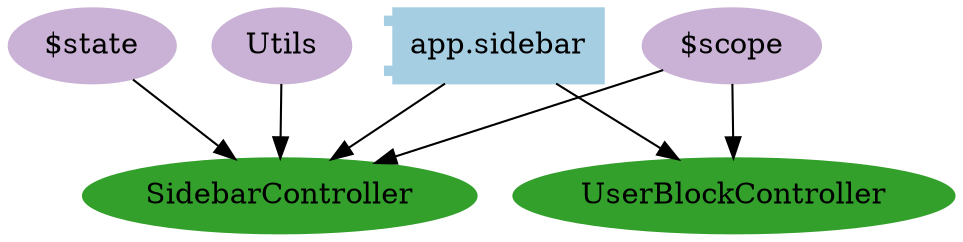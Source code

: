 digraph dependencies {
  node[shape="component",style="filled",colorscheme=paired12]


    node[shape="component"]
    "app.sidebar"[label="app.sidebar", color=1]

    


    node[shape="ellipse"]
    


    
      "SidebarController"[label="SidebarController", color=4]
      "app.sidebar" -> "SidebarController"
    
      "UserBlockController"[label="UserBlockController", color=4]
      "app.sidebar" -> "UserBlockController"
    

    

    

    node[shape="cds"]
    

    









    node[shape="ellipse",style="filled", color=9]
    

    


    
      
        "$scope"[label="$scope"]
        "$scope" -> "SidebarController"
      
        "$state"[label="$state"]
        "$state" -> "SidebarController"
      
        "Utils"[label="Utils"]
        "Utils" -> "SidebarController"
      
    
      
        "$scope"[label="$scope"]
        "$scope" -> "UserBlockController"
      
    

    

    

    


}
